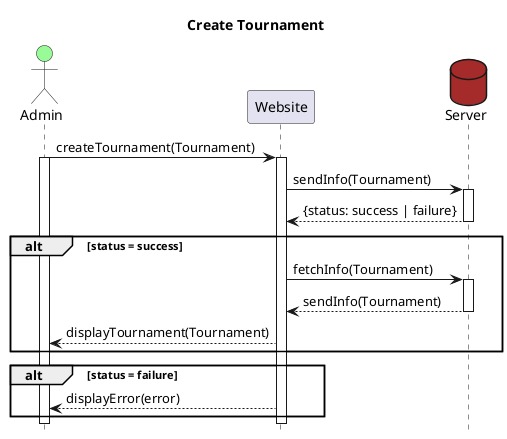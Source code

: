@startuml Create Tournament
title Create Tournament
Actor Admin #palegreen
participant Website
database Server #brown
hide footbox

Admin->Website: createTournament(Tournament)
activate Admin
activate Website
Website->Server: sendInfo(Tournament)
activate Server
Server-->Website: {status: success | failure}
deactivate Server
alt status = success
Website->Server: fetchInfo(Tournament)
activate Server
Server-->Website: sendInfo(Tournament)
deactivate Server
Website-->Admin: displayTournament(Tournament)
end
alt status = failure
Website-->Admin: displayError(error)
end
deactivate Admin
deactivate Website
@enduml